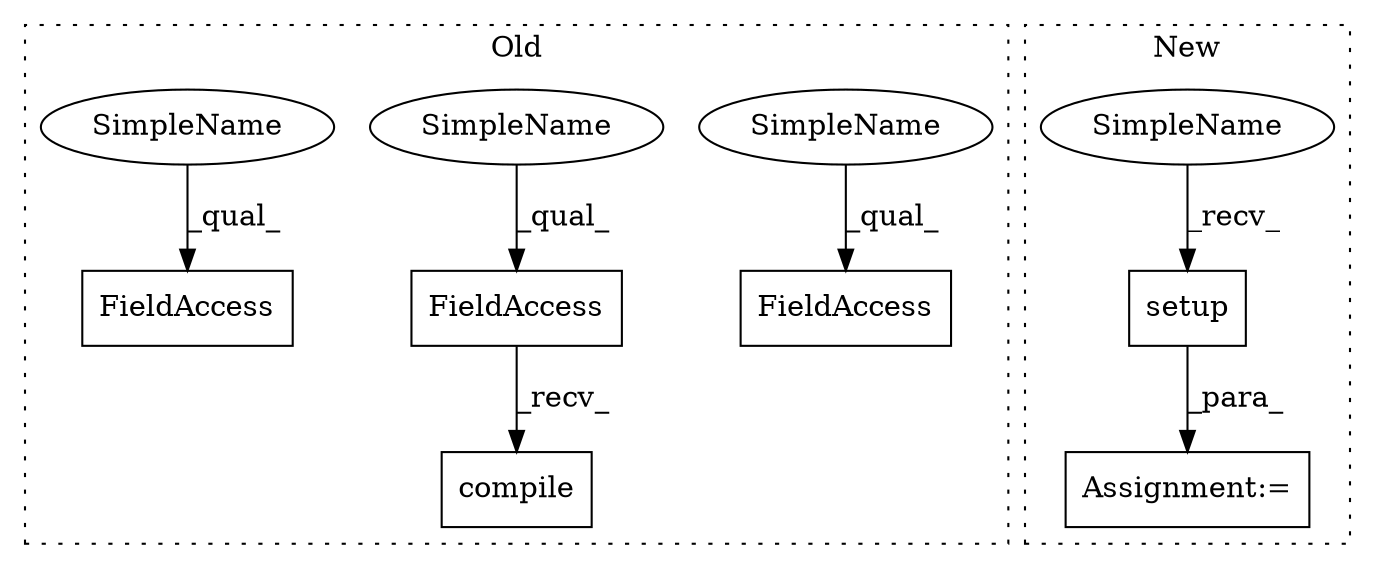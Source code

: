 digraph G {
subgraph cluster0 {
1 [label="compile" a="32" s="2600" l="9" shape="box"];
4 [label="FieldAccess" a="22" s="2593" l="6" shape="box"];
5 [label="FieldAccess" a="22" s="2617" l="6" shape="box"];
6 [label="FieldAccess" a="22" s="2635" l="6" shape="box"];
7 [label="SimpleName" a="42" s="2617" l="4" shape="ellipse"];
8 [label="SimpleName" a="42" s="2593" l="4" shape="ellipse"];
9 [label="SimpleName" a="42" s="2635" l="4" shape="ellipse"];
label = "Old";
style="dotted";
}
subgraph cluster1 {
2 [label="setup" a="32" s="2072" l="7" shape="box"];
3 [label="Assignment:=" a="7" s="2066" l="1" shape="box"];
10 [label="SimpleName" a="42" s="2067" l="4" shape="ellipse"];
label = "New";
style="dotted";
}
2 -> 3 [label="_para_"];
4 -> 1 [label="_recv_"];
7 -> 5 [label="_qual_"];
8 -> 4 [label="_qual_"];
9 -> 6 [label="_qual_"];
10 -> 2 [label="_recv_"];
}